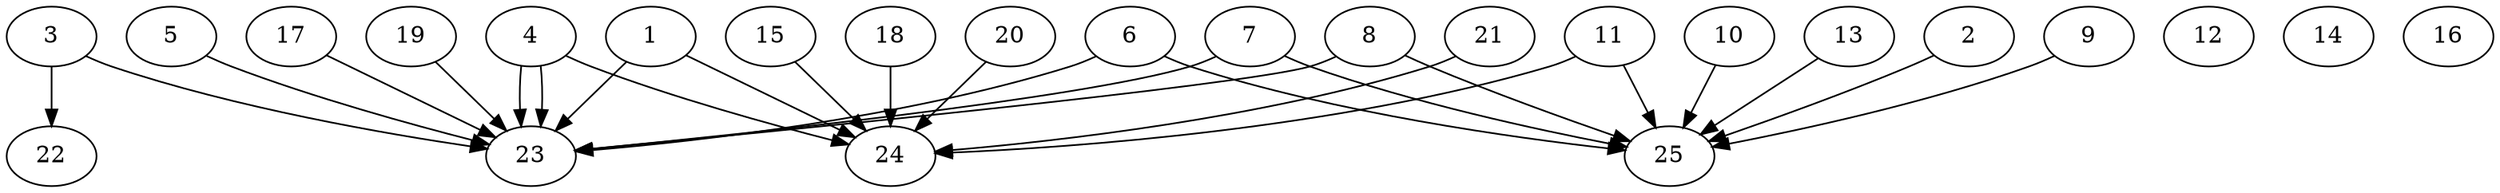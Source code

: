 // DAG automatically generated by daggen at Thu Oct  3 14:00:39 2019
// ./daggen --dot -n 25 --ccr 0.4 --fat 0.9 --regular 0.7 --density 0.5 --mindata 5242880 --maxdata 52428800 
digraph G {
  1 [size="77081600", alpha="0.08", expect_size="30832640"] 
  1 -> 23 [size ="30832640"]
  1 -> 24 [size ="30832640"]
  2 [size="29831680", alpha="0.08", expect_size="11932672"] 
  2 -> 25 [size ="11932672"]
  3 [size="128888320", alpha="0.11", expect_size="51555328"] 
  3 -> 22 [size ="51555328"]
  3 -> 23 [size ="51555328"]
  4 [size="13875200", alpha="0.04", expect_size="5550080"] 
  4 -> 23 [size ="5550080"]
  4 -> 23 [size ="5550080"]
  4 -> 24 [size ="5550080"]
  5 [size="34145280", alpha="0.06", expect_size="13658112"] 
  5 -> 23 [size ="13658112"]
  6 [size="26306560", alpha="0.05", expect_size="10522624"] 
  6 -> 23 [size ="10522624"]
  6 -> 25 [size ="10522624"]
  7 [size="42995200", alpha="0.19", expect_size="17198080"] 
  7 -> 23 [size ="17198080"]
  7 -> 25 [size ="17198080"]
  8 [size="65441280", alpha="0.06", expect_size="26176512"] 
  8 -> 23 [size ="26176512"]
  8 -> 25 [size ="26176512"]
  9 [size="33896960", alpha="0.11", expect_size="13558784"] 
  9 -> 25 [size ="13558784"]
  10 [size="35212800", alpha="0.07", expect_size="14085120"] 
  10 -> 25 [size ="14085120"]
  11 [size="44564480", alpha="0.03", expect_size="17825792"] 
  11 -> 24 [size ="17825792"]
  11 -> 25 [size ="17825792"]
  12 [size="92738560", alpha="0.08", expect_size="37095424"] 
  13 [size="20467200", alpha="0.15", expect_size="8186880"] 
  13 -> 25 [size ="8186880"]
  14 [size="86999040", alpha="0.13", expect_size="34799616"] 
  15 [size="113264640", alpha="0.17", expect_size="45305856"] 
  15 -> 24 [size ="45305856"]
  16 [size="33300480", alpha="0.14", expect_size="13320192"] 
  17 [size="64903680", alpha="0.11", expect_size="25961472"] 
  17 -> 23 [size ="25961472"]
  18 [size="56174080", alpha="0.12", expect_size="22469632"] 
  18 -> 24 [size ="22469632"]
  19 [size="93816320", alpha="0.04", expect_size="37526528"] 
  19 -> 23 [size ="37526528"]
  20 [size="41730560", alpha="0.12", expect_size="16692224"] 
  20 -> 24 [size ="16692224"]
  21 [size="82321920", alpha="0.11", expect_size="32928768"] 
  21 -> 24 [size ="32928768"]
  22 [size="99310080", alpha="0.12", expect_size="39724032"] 
  23 [size="29847040", alpha="0.13", expect_size="11938816"] 
  24 [size="121267200", alpha="0.14", expect_size="48506880"] 
  25 [size="81666560", alpha="0.19", expect_size="32666624"] 
}
